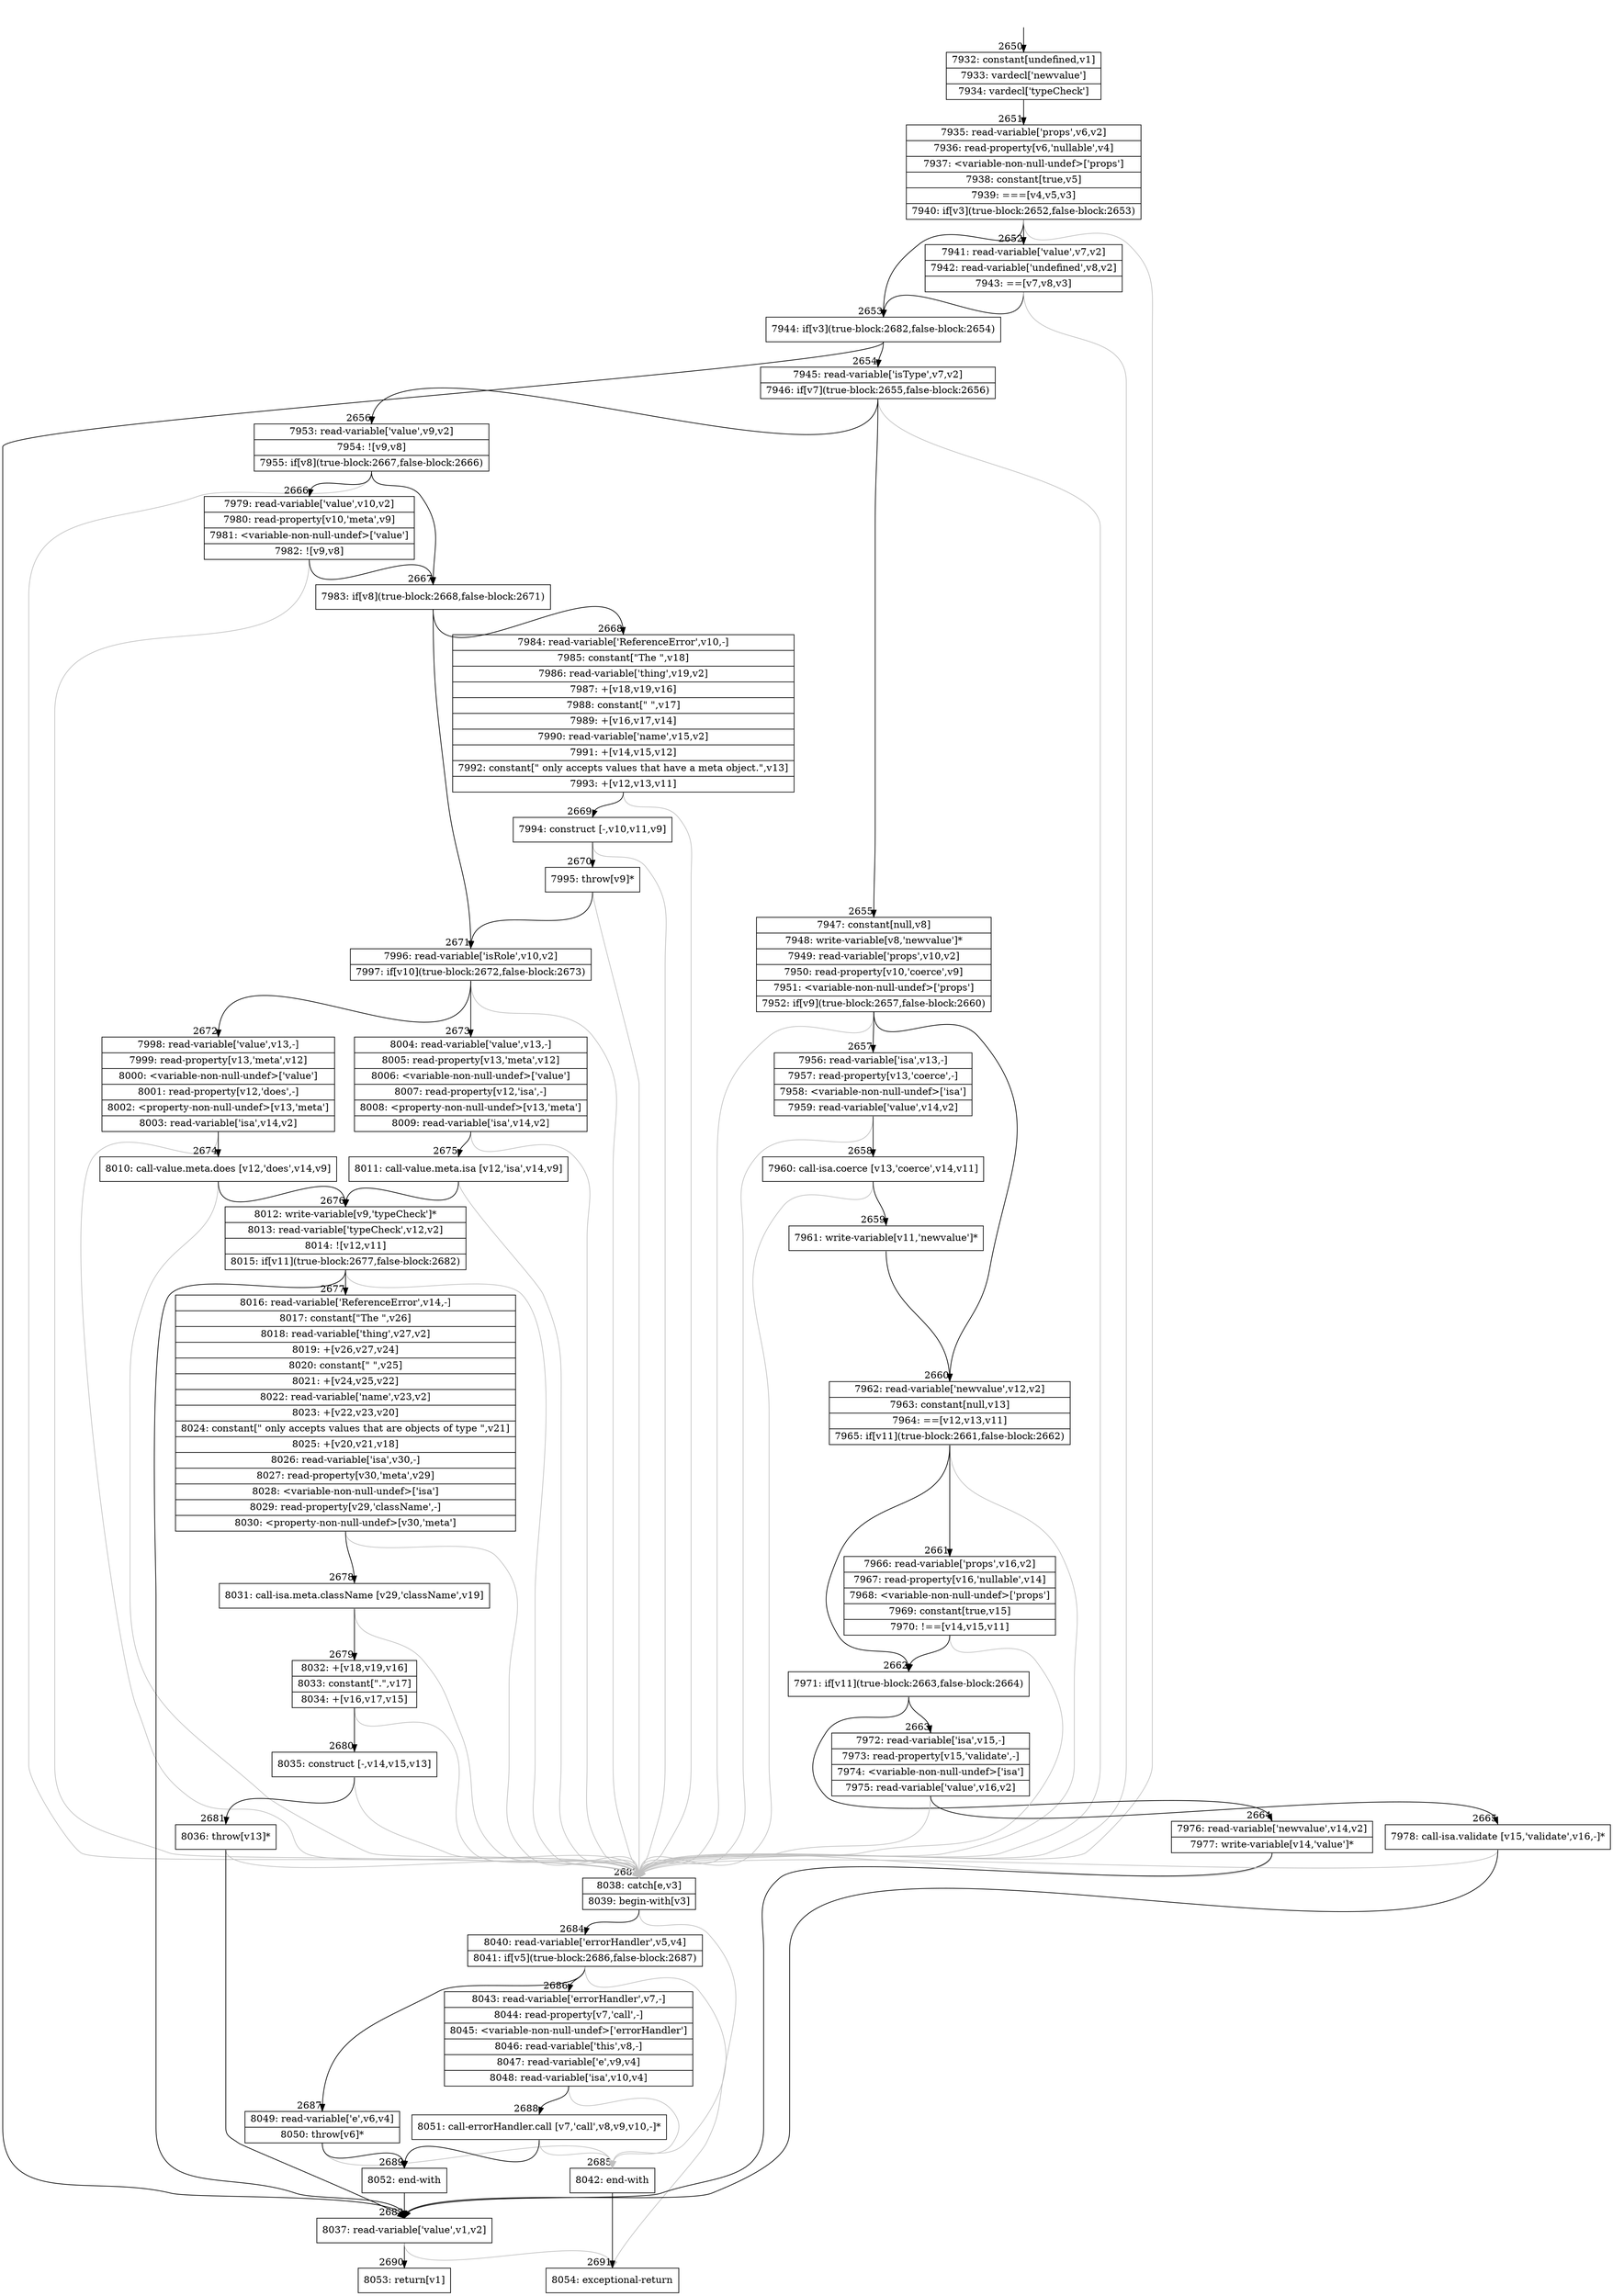 digraph {
rankdir="TD"
BB_entry292[shape=none,label=""];
BB_entry292 -> BB2650 [tailport=s, headport=n, headlabel="    2650"]
BB2650 [shape=record label="{7932: constant[undefined,v1]|7933: vardecl['newvalue']|7934: vardecl['typeCheck']}" ] 
BB2650 -> BB2651 [tailport=s, headport=n, headlabel="      2651"]
BB2651 [shape=record label="{7935: read-variable['props',v6,v2]|7936: read-property[v6,'nullable',v4]|7937: \<variable-non-null-undef\>['props']|7938: constant[true,v5]|7939: ===[v4,v5,v3]|7940: if[v3](true-block:2652,false-block:2653)}" ] 
BB2651 -> BB2653 [tailport=s, headport=n, headlabel="      2653"]
BB2651 -> BB2652 [tailport=s, headport=n, headlabel="      2652"]
BB2651 -> BB2683 [tailport=s, headport=n, color=gray, headlabel="      2683"]
BB2652 [shape=record label="{7941: read-variable['value',v7,v2]|7942: read-variable['undefined',v8,v2]|7943: ==[v7,v8,v3]}" ] 
BB2652 -> BB2653 [tailport=s, headport=n]
BB2652 -> BB2683 [tailport=s, headport=n, color=gray]
BB2653 [shape=record label="{7944: if[v3](true-block:2682,false-block:2654)}" ] 
BB2653 -> BB2682 [tailport=s, headport=n, headlabel="      2682"]
BB2653 -> BB2654 [tailport=s, headport=n, headlabel="      2654"]
BB2654 [shape=record label="{7945: read-variable['isType',v7,v2]|7946: if[v7](true-block:2655,false-block:2656)}" ] 
BB2654 -> BB2655 [tailport=s, headport=n, headlabel="      2655"]
BB2654 -> BB2656 [tailport=s, headport=n, headlabel="      2656"]
BB2654 -> BB2683 [tailport=s, headport=n, color=gray]
BB2655 [shape=record label="{7947: constant[null,v8]|7948: write-variable[v8,'newvalue']*|7949: read-variable['props',v10,v2]|7950: read-property[v10,'coerce',v9]|7951: \<variable-non-null-undef\>['props']|7952: if[v9](true-block:2657,false-block:2660)}" ] 
BB2655 -> BB2657 [tailport=s, headport=n, headlabel="      2657"]
BB2655 -> BB2660 [tailport=s, headport=n, headlabel="      2660"]
BB2655 -> BB2683 [tailport=s, headport=n, color=gray]
BB2656 [shape=record label="{7953: read-variable['value',v9,v2]|7954: ![v9,v8]|7955: if[v8](true-block:2667,false-block:2666)}" ] 
BB2656 -> BB2667 [tailport=s, headport=n, headlabel="      2667"]
BB2656 -> BB2666 [tailport=s, headport=n, headlabel="      2666"]
BB2656 -> BB2683 [tailport=s, headport=n, color=gray]
BB2657 [shape=record label="{7956: read-variable['isa',v13,-]|7957: read-property[v13,'coerce',-]|7958: \<variable-non-null-undef\>['isa']|7959: read-variable['value',v14,v2]}" ] 
BB2657 -> BB2658 [tailport=s, headport=n, headlabel="      2658"]
BB2657 -> BB2683 [tailport=s, headport=n, color=gray]
BB2658 [shape=record label="{7960: call-isa.coerce [v13,'coerce',v14,v11]}" ] 
BB2658 -> BB2659 [tailport=s, headport=n, headlabel="      2659"]
BB2658 -> BB2683 [tailport=s, headport=n, color=gray]
BB2659 [shape=record label="{7961: write-variable[v11,'newvalue']*}" ] 
BB2659 -> BB2660 [tailport=s, headport=n]
BB2660 [shape=record label="{7962: read-variable['newvalue',v12,v2]|7963: constant[null,v13]|7964: ==[v12,v13,v11]|7965: if[v11](true-block:2661,false-block:2662)}" ] 
BB2660 -> BB2662 [tailport=s, headport=n, headlabel="      2662"]
BB2660 -> BB2661 [tailport=s, headport=n, headlabel="      2661"]
BB2660 -> BB2683 [tailport=s, headport=n, color=gray]
BB2661 [shape=record label="{7966: read-variable['props',v16,v2]|7967: read-property[v16,'nullable',v14]|7968: \<variable-non-null-undef\>['props']|7969: constant[true,v15]|7970: !==[v14,v15,v11]}" ] 
BB2661 -> BB2662 [tailport=s, headport=n]
BB2661 -> BB2683 [tailport=s, headport=n, color=gray]
BB2662 [shape=record label="{7971: if[v11](true-block:2663,false-block:2664)}" ] 
BB2662 -> BB2663 [tailport=s, headport=n, headlabel="      2663"]
BB2662 -> BB2664 [tailport=s, headport=n, headlabel="      2664"]
BB2663 [shape=record label="{7972: read-variable['isa',v15,-]|7973: read-property[v15,'validate',-]|7974: \<variable-non-null-undef\>['isa']|7975: read-variable['value',v16,v2]}" ] 
BB2663 -> BB2665 [tailport=s, headport=n, headlabel="      2665"]
BB2663 -> BB2683 [tailport=s, headport=n, color=gray]
BB2664 [shape=record label="{7976: read-variable['newvalue',v14,v2]|7977: write-variable[v14,'value']*}" ] 
BB2664 -> BB2682 [tailport=s, headport=n]
BB2664 -> BB2683 [tailport=s, headport=n, color=gray]
BB2665 [shape=record label="{7978: call-isa.validate [v15,'validate',v16,-]*}" ] 
BB2665 -> BB2682 [tailport=s, headport=n]
BB2665 -> BB2683 [tailport=s, headport=n, color=gray]
BB2666 [shape=record label="{7979: read-variable['value',v10,v2]|7980: read-property[v10,'meta',v9]|7981: \<variable-non-null-undef\>['value']|7982: ![v9,v8]}" ] 
BB2666 -> BB2667 [tailport=s, headport=n]
BB2666 -> BB2683 [tailport=s, headport=n, color=gray]
BB2667 [shape=record label="{7983: if[v8](true-block:2668,false-block:2671)}" ] 
BB2667 -> BB2668 [tailport=s, headport=n, headlabel="      2668"]
BB2667 -> BB2671 [tailport=s, headport=n, headlabel="      2671"]
BB2668 [shape=record label="{7984: read-variable['ReferenceError',v10,-]|7985: constant[\"The \",v18]|7986: read-variable['thing',v19,v2]|7987: +[v18,v19,v16]|7988: constant[\" \",v17]|7989: +[v16,v17,v14]|7990: read-variable['name',v15,v2]|7991: +[v14,v15,v12]|7992: constant[\" only accepts values that have a meta object.\",v13]|7993: +[v12,v13,v11]}" ] 
BB2668 -> BB2669 [tailport=s, headport=n, headlabel="      2669"]
BB2668 -> BB2683 [tailport=s, headport=n, color=gray]
BB2669 [shape=record label="{7994: construct [-,v10,v11,v9]}" ] 
BB2669 -> BB2670 [tailport=s, headport=n, headlabel="      2670"]
BB2669 -> BB2683 [tailport=s, headport=n, color=gray]
BB2670 [shape=record label="{7995: throw[v9]*}" ] 
BB2670 -> BB2671 [tailport=s, headport=n]
BB2670 -> BB2683 [tailport=s, headport=n, color=gray]
BB2671 [shape=record label="{7996: read-variable['isRole',v10,v2]|7997: if[v10](true-block:2672,false-block:2673)}" ] 
BB2671 -> BB2672 [tailport=s, headport=n, headlabel="      2672"]
BB2671 -> BB2673 [tailport=s, headport=n, headlabel="      2673"]
BB2671 -> BB2683 [tailport=s, headport=n, color=gray]
BB2672 [shape=record label="{7998: read-variable['value',v13,-]|7999: read-property[v13,'meta',v12]|8000: \<variable-non-null-undef\>['value']|8001: read-property[v12,'does',-]|8002: \<property-non-null-undef\>[v13,'meta']|8003: read-variable['isa',v14,v2]}" ] 
BB2672 -> BB2674 [tailport=s, headport=n, headlabel="      2674"]
BB2672 -> BB2683 [tailport=s, headport=n, color=gray]
BB2673 [shape=record label="{8004: read-variable['value',v13,-]|8005: read-property[v13,'meta',v12]|8006: \<variable-non-null-undef\>['value']|8007: read-property[v12,'isa',-]|8008: \<property-non-null-undef\>[v13,'meta']|8009: read-variable['isa',v14,v2]}" ] 
BB2673 -> BB2675 [tailport=s, headport=n, headlabel="      2675"]
BB2673 -> BB2683 [tailport=s, headport=n, color=gray]
BB2674 [shape=record label="{8010: call-value.meta.does [v12,'does',v14,v9]}" ] 
BB2674 -> BB2676 [tailport=s, headport=n, headlabel="      2676"]
BB2674 -> BB2683 [tailport=s, headport=n, color=gray]
BB2675 [shape=record label="{8011: call-value.meta.isa [v12,'isa',v14,v9]}" ] 
BB2675 -> BB2676 [tailport=s, headport=n]
BB2675 -> BB2683 [tailport=s, headport=n, color=gray]
BB2676 [shape=record label="{8012: write-variable[v9,'typeCheck']*|8013: read-variable['typeCheck',v12,v2]|8014: ![v12,v11]|8015: if[v11](true-block:2677,false-block:2682)}" ] 
BB2676 -> BB2677 [tailport=s, headport=n, headlabel="      2677"]
BB2676 -> BB2682 [tailport=s, headport=n]
BB2676 -> BB2683 [tailport=s, headport=n, color=gray]
BB2677 [shape=record label="{8016: read-variable['ReferenceError',v14,-]|8017: constant[\"The \",v26]|8018: read-variable['thing',v27,v2]|8019: +[v26,v27,v24]|8020: constant[\" \",v25]|8021: +[v24,v25,v22]|8022: read-variable['name',v23,v2]|8023: +[v22,v23,v20]|8024: constant[\" only accepts values that are objects of type \",v21]|8025: +[v20,v21,v18]|8026: read-variable['isa',v30,-]|8027: read-property[v30,'meta',v29]|8028: \<variable-non-null-undef\>['isa']|8029: read-property[v29,'className',-]|8030: \<property-non-null-undef\>[v30,'meta']}" ] 
BB2677 -> BB2678 [tailport=s, headport=n, headlabel="      2678"]
BB2677 -> BB2683 [tailport=s, headport=n, color=gray]
BB2678 [shape=record label="{8031: call-isa.meta.className [v29,'className',v19]}" ] 
BB2678 -> BB2679 [tailport=s, headport=n, headlabel="      2679"]
BB2678 -> BB2683 [tailport=s, headport=n, color=gray]
BB2679 [shape=record label="{8032: +[v18,v19,v16]|8033: constant[\".\",v17]|8034: +[v16,v17,v15]}" ] 
BB2679 -> BB2680 [tailport=s, headport=n, headlabel="      2680"]
BB2679 -> BB2683 [tailport=s, headport=n, color=gray]
BB2680 [shape=record label="{8035: construct [-,v14,v15,v13]}" ] 
BB2680 -> BB2681 [tailport=s, headport=n, headlabel="      2681"]
BB2680 -> BB2683 [tailport=s, headport=n, color=gray]
BB2681 [shape=record label="{8036: throw[v13]*}" ] 
BB2681 -> BB2682 [tailport=s, headport=n]
BB2681 -> BB2683 [tailport=s, headport=n, color=gray]
BB2682 [shape=record label="{8037: read-variable['value',v1,v2]}" ] 
BB2682 -> BB2690 [tailport=s, headport=n, headlabel="      2690"]
BB2682 -> BB2691 [tailport=s, headport=n, color=gray, headlabel="      2691"]
BB2683 [shape=record label="{8038: catch[e,v3]|8039: begin-with[v3]}" ] 
BB2683 -> BB2684 [tailport=s, headport=n, headlabel="      2684"]
BB2683 -> BB2691 [tailport=s, headport=n, color=gray]
BB2684 [shape=record label="{8040: read-variable['errorHandler',v5,v4]|8041: if[v5](true-block:2686,false-block:2687)}" ] 
BB2684 -> BB2686 [tailport=s, headport=n, headlabel="      2686"]
BB2684 -> BB2687 [tailport=s, headport=n, headlabel="      2687"]
BB2684 -> BB2685 [tailport=s, headport=n, color=gray, headlabel="      2685"]
BB2685 [shape=record label="{8042: end-with}" ] 
BB2685 -> BB2691 [tailport=s, headport=n]
BB2686 [shape=record label="{8043: read-variable['errorHandler',v7,-]|8044: read-property[v7,'call',-]|8045: \<variable-non-null-undef\>['errorHandler']|8046: read-variable['this',v8,-]|8047: read-variable['e',v9,v4]|8048: read-variable['isa',v10,v4]}" ] 
BB2686 -> BB2688 [tailport=s, headport=n, headlabel="      2688"]
BB2686 -> BB2685 [tailport=s, headport=n, color=gray]
BB2687 [shape=record label="{8049: read-variable['e',v6,v4]|8050: throw[v6]*}" ] 
BB2687 -> BB2689 [tailport=s, headport=n, headlabel="      2689"]
BB2687 -> BB2685 [tailport=s, headport=n, color=gray]
BB2688 [shape=record label="{8051: call-errorHandler.call [v7,'call',v8,v9,v10,-]*}" ] 
BB2688 -> BB2689 [tailport=s, headport=n]
BB2688 -> BB2685 [tailport=s, headport=n, color=gray]
BB2689 [shape=record label="{8052: end-with}" ] 
BB2689 -> BB2682 [tailport=s, headport=n]
BB2690 [shape=record label="{8053: return[v1]}" ] 
BB2691 [shape=record label="{8054: exceptional-return}" ] 
//#$~ 3126
}
